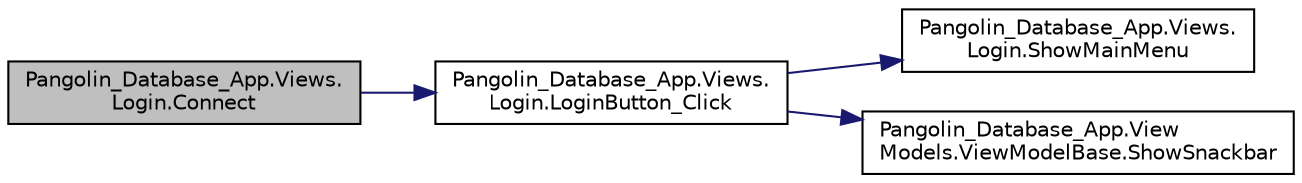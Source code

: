 digraph "Pangolin_Database_App.Views.Login.Connect"
{
 // LATEX_PDF_SIZE
  edge [fontname="Helvetica",fontsize="10",labelfontname="Helvetica",labelfontsize="10"];
  node [fontname="Helvetica",fontsize="10",shape=record];
  rankdir="LR";
  Node1 [label="Pangolin_Database_App.Views.\lLogin.Connect",height=0.2,width=0.4,color="black", fillcolor="grey75", style="filled", fontcolor="black",tooltip=" "];
  Node1 -> Node2 [color="midnightblue",fontsize="10",style="solid",fontname="Helvetica"];
  Node2 [label="Pangolin_Database_App.Views.\lLogin.LoginButton_Click",height=0.2,width=0.4,color="black", fillcolor="white", style="filled",URL="$class_pangolin___database___app_1_1_views_1_1_login.html#a5ea0b28b3e866f549b084f74ac26c662",tooltip="Login function"];
  Node2 -> Node3 [color="midnightblue",fontsize="10",style="solid",fontname="Helvetica"];
  Node3 [label="Pangolin_Database_App.Views.\lLogin.ShowMainMenu",height=0.2,width=0.4,color="black", fillcolor="white", style="filled",URL="$class_pangolin___database___app_1_1_views_1_1_login.html#ac940d5c0fad3dbbe25b73dd7c3e7e00a",tooltip="Closes this view and shows main view"];
  Node2 -> Node4 [color="midnightblue",fontsize="10",style="solid",fontname="Helvetica"];
  Node4 [label="Pangolin_Database_App.View\lModels.ViewModelBase.ShowSnackbar",height=0.2,width=0.4,color="black", fillcolor="white", style="filled",URL="$class_pangolin___database___app_1_1_view_models_1_1_view_model_base.html#a6d87a9a8af52fb8f2dc3287a6ce314f6",tooltip="Shows snackbar with a message"];
}
